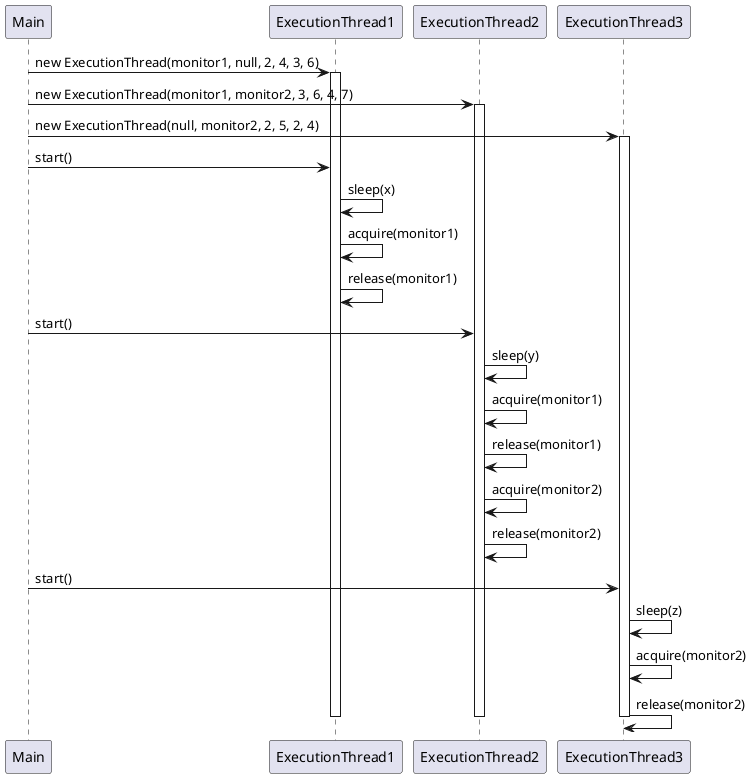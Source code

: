 @startuml
participant "Main" as M
participant "ExecutionThread1" as ET1
participant "ExecutionThread2" as ET2
participant "ExecutionThread3" as ET3

M -> ET1 : new ExecutionThread(monitor1, null, 2, 4, 3, 6)
activate ET1
M -> ET2 : new ExecutionThread(monitor1, monitor2, 3, 6, 4, 7)
activate ET2
M -> ET3 : new ExecutionThread(null, monitor2, 2, 5, 2, 4)
activate ET3

M -> ET1 : start()
ET1 -> ET1 : sleep(x)
ET1 -> ET1 : acquire(monitor1)
ET1 -> ET1 : release(monitor1)

M -> ET2 : start()
ET2 -> ET2 : sleep(y)
ET2 -> ET2 : acquire(monitor1)
ET2 -> ET2 : release(monitor1)
ET2 -> ET2 : acquire(monitor2)
ET2 -> ET2 : release(monitor2)

M -> ET3 : start()
ET3 -> ET3 : sleep(z)
ET3 -> ET3 : acquire(monitor2)
ET3 -> ET3 : release(monitor2)

deactivate ET1
deactivate ET2
deactivate ET3
@enduml
